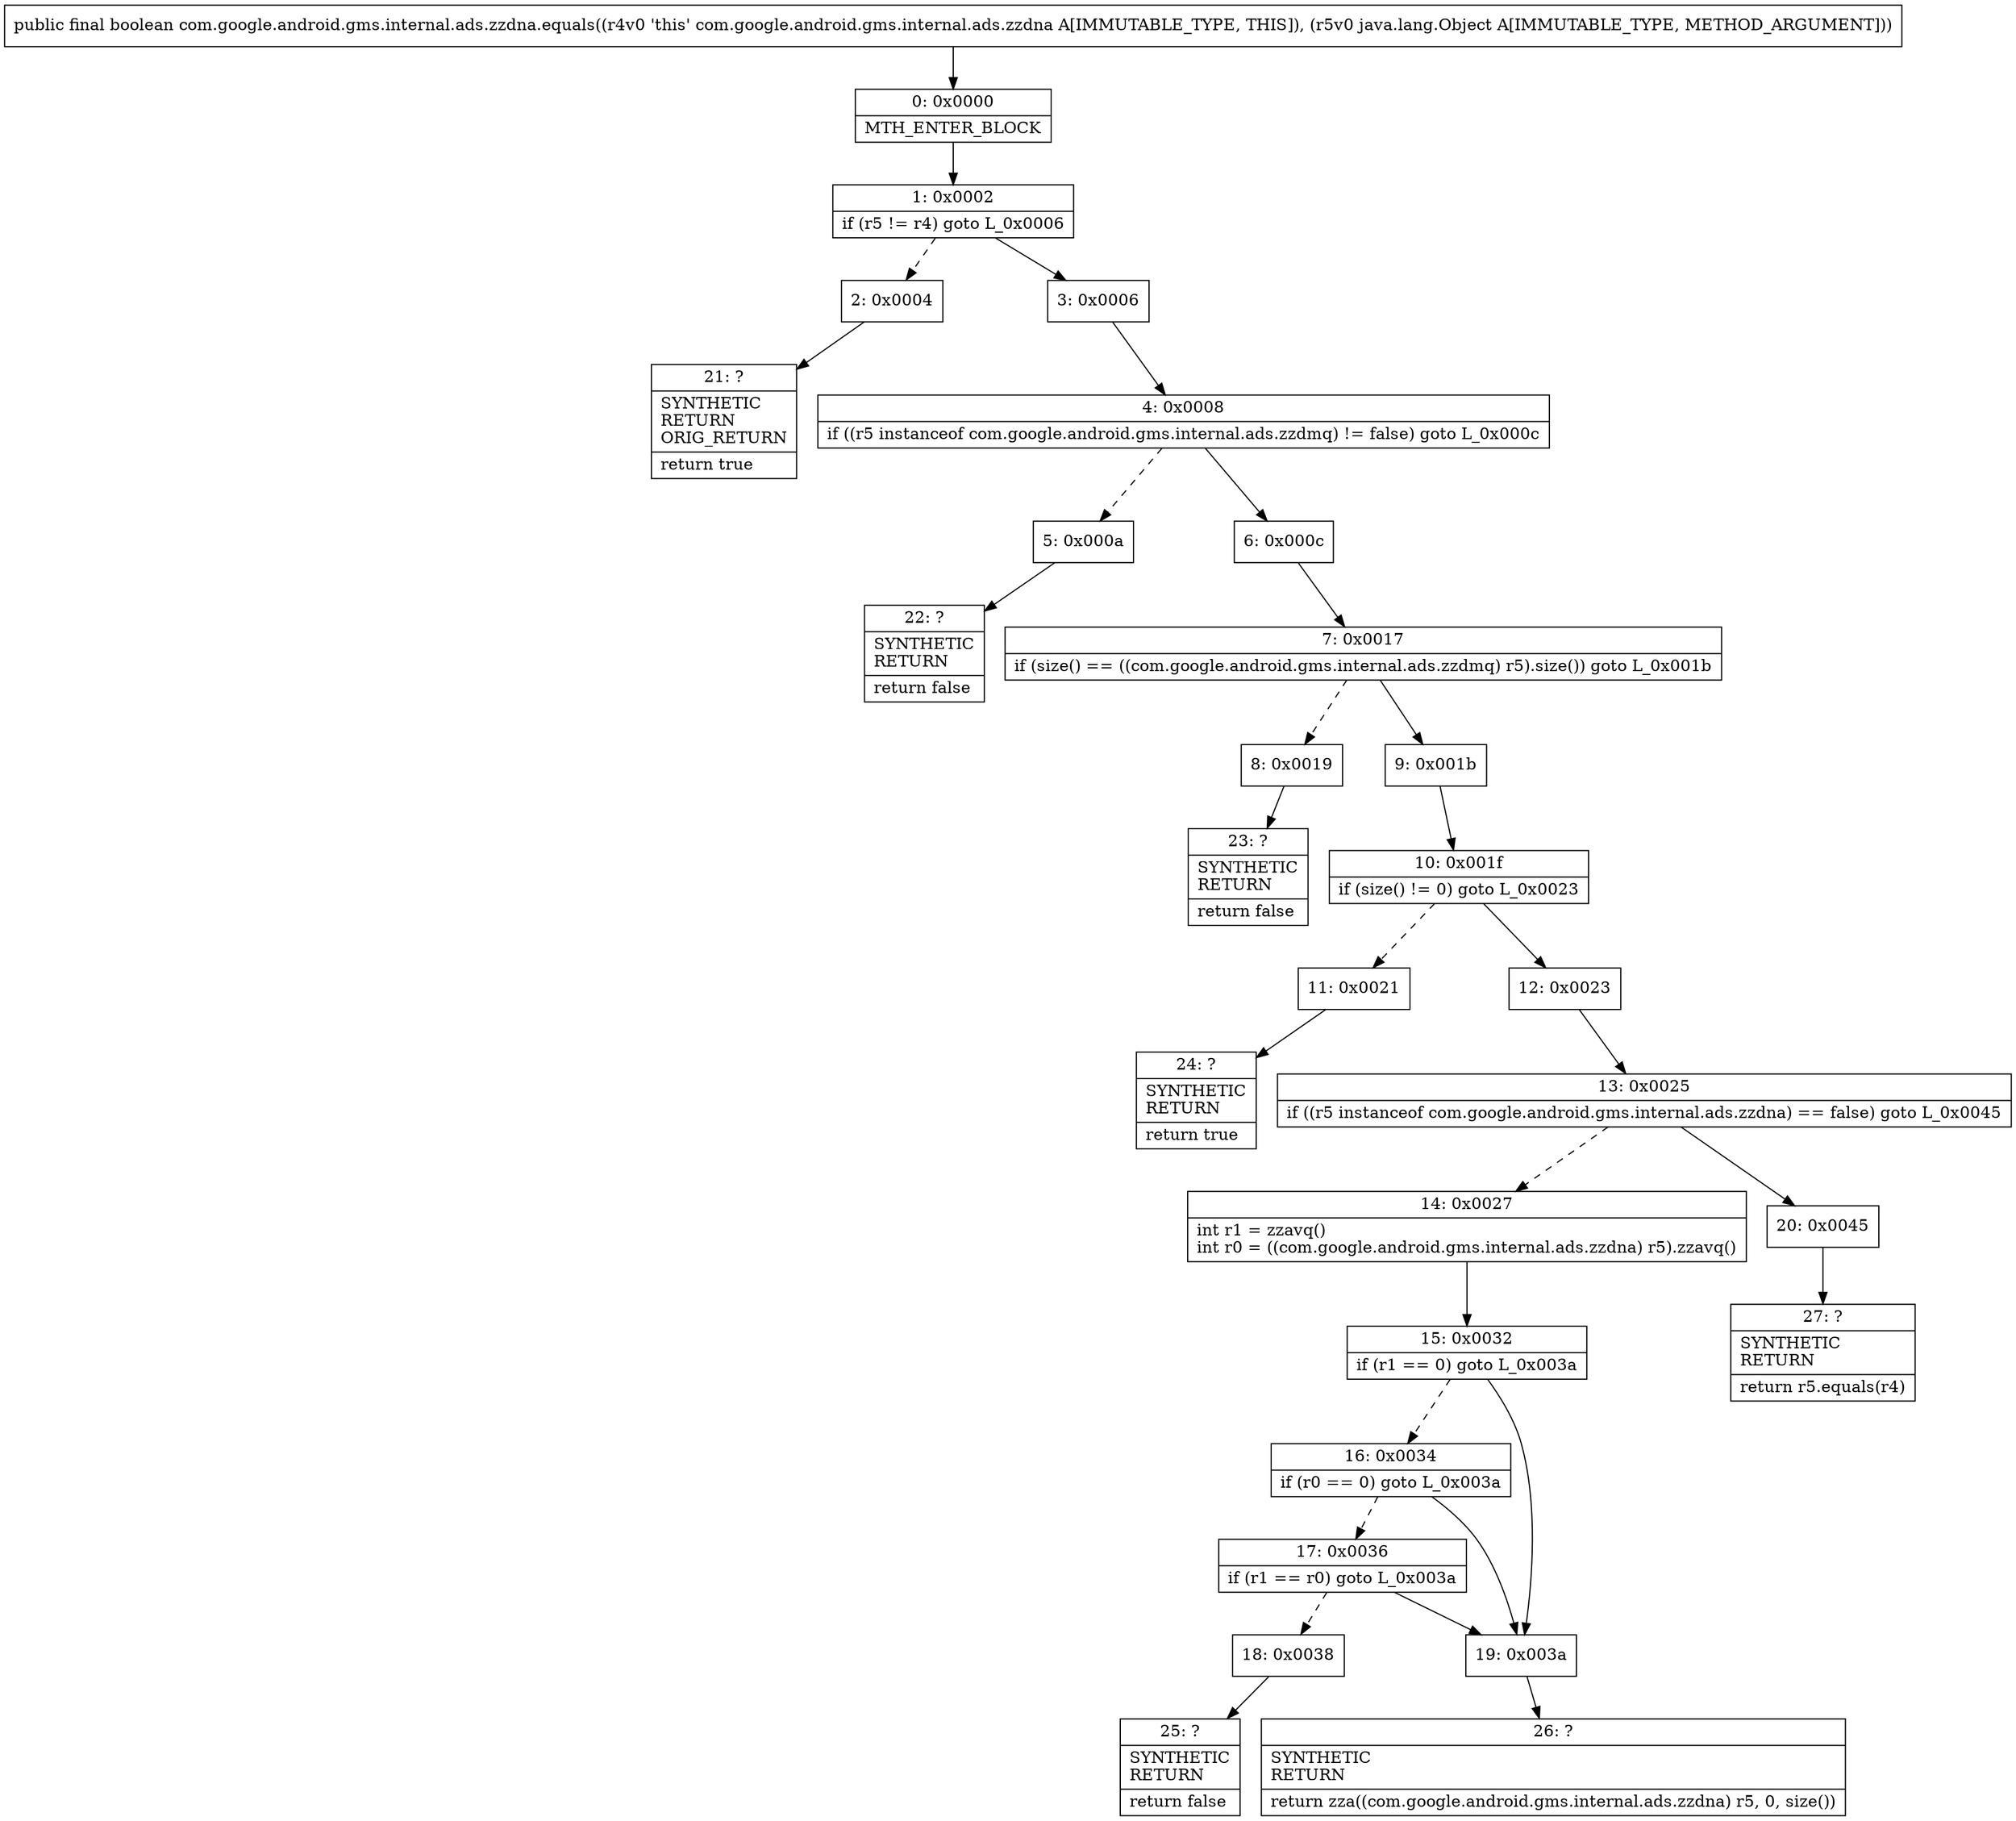 digraph "CFG forcom.google.android.gms.internal.ads.zzdna.equals(Ljava\/lang\/Object;)Z" {
Node_0 [shape=record,label="{0\:\ 0x0000|MTH_ENTER_BLOCK\l}"];
Node_1 [shape=record,label="{1\:\ 0x0002|if (r5 != r4) goto L_0x0006\l}"];
Node_2 [shape=record,label="{2\:\ 0x0004}"];
Node_3 [shape=record,label="{3\:\ 0x0006}"];
Node_4 [shape=record,label="{4\:\ 0x0008|if ((r5 instanceof com.google.android.gms.internal.ads.zzdmq) != false) goto L_0x000c\l}"];
Node_5 [shape=record,label="{5\:\ 0x000a}"];
Node_6 [shape=record,label="{6\:\ 0x000c}"];
Node_7 [shape=record,label="{7\:\ 0x0017|if (size() == ((com.google.android.gms.internal.ads.zzdmq) r5).size()) goto L_0x001b\l}"];
Node_8 [shape=record,label="{8\:\ 0x0019}"];
Node_9 [shape=record,label="{9\:\ 0x001b}"];
Node_10 [shape=record,label="{10\:\ 0x001f|if (size() != 0) goto L_0x0023\l}"];
Node_11 [shape=record,label="{11\:\ 0x0021}"];
Node_12 [shape=record,label="{12\:\ 0x0023}"];
Node_13 [shape=record,label="{13\:\ 0x0025|if ((r5 instanceof com.google.android.gms.internal.ads.zzdna) == false) goto L_0x0045\l}"];
Node_14 [shape=record,label="{14\:\ 0x0027|int r1 = zzavq()\lint r0 = ((com.google.android.gms.internal.ads.zzdna) r5).zzavq()\l}"];
Node_15 [shape=record,label="{15\:\ 0x0032|if (r1 == 0) goto L_0x003a\l}"];
Node_16 [shape=record,label="{16\:\ 0x0034|if (r0 == 0) goto L_0x003a\l}"];
Node_17 [shape=record,label="{17\:\ 0x0036|if (r1 == r0) goto L_0x003a\l}"];
Node_18 [shape=record,label="{18\:\ 0x0038}"];
Node_19 [shape=record,label="{19\:\ 0x003a}"];
Node_20 [shape=record,label="{20\:\ 0x0045}"];
Node_21 [shape=record,label="{21\:\ ?|SYNTHETIC\lRETURN\lORIG_RETURN\l|return true\l}"];
Node_22 [shape=record,label="{22\:\ ?|SYNTHETIC\lRETURN\l|return false\l}"];
Node_23 [shape=record,label="{23\:\ ?|SYNTHETIC\lRETURN\l|return false\l}"];
Node_24 [shape=record,label="{24\:\ ?|SYNTHETIC\lRETURN\l|return true\l}"];
Node_25 [shape=record,label="{25\:\ ?|SYNTHETIC\lRETURN\l|return false\l}"];
Node_26 [shape=record,label="{26\:\ ?|SYNTHETIC\lRETURN\l|return zza((com.google.android.gms.internal.ads.zzdna) r5, 0, size())\l}"];
Node_27 [shape=record,label="{27\:\ ?|SYNTHETIC\lRETURN\l|return r5.equals(r4)\l}"];
MethodNode[shape=record,label="{public final boolean com.google.android.gms.internal.ads.zzdna.equals((r4v0 'this' com.google.android.gms.internal.ads.zzdna A[IMMUTABLE_TYPE, THIS]), (r5v0 java.lang.Object A[IMMUTABLE_TYPE, METHOD_ARGUMENT])) }"];
MethodNode -> Node_0;
Node_0 -> Node_1;
Node_1 -> Node_2[style=dashed];
Node_1 -> Node_3;
Node_2 -> Node_21;
Node_3 -> Node_4;
Node_4 -> Node_5[style=dashed];
Node_4 -> Node_6;
Node_5 -> Node_22;
Node_6 -> Node_7;
Node_7 -> Node_8[style=dashed];
Node_7 -> Node_9;
Node_8 -> Node_23;
Node_9 -> Node_10;
Node_10 -> Node_11[style=dashed];
Node_10 -> Node_12;
Node_11 -> Node_24;
Node_12 -> Node_13;
Node_13 -> Node_14[style=dashed];
Node_13 -> Node_20;
Node_14 -> Node_15;
Node_15 -> Node_16[style=dashed];
Node_15 -> Node_19;
Node_16 -> Node_17[style=dashed];
Node_16 -> Node_19;
Node_17 -> Node_18[style=dashed];
Node_17 -> Node_19;
Node_18 -> Node_25;
Node_19 -> Node_26;
Node_20 -> Node_27;
}

